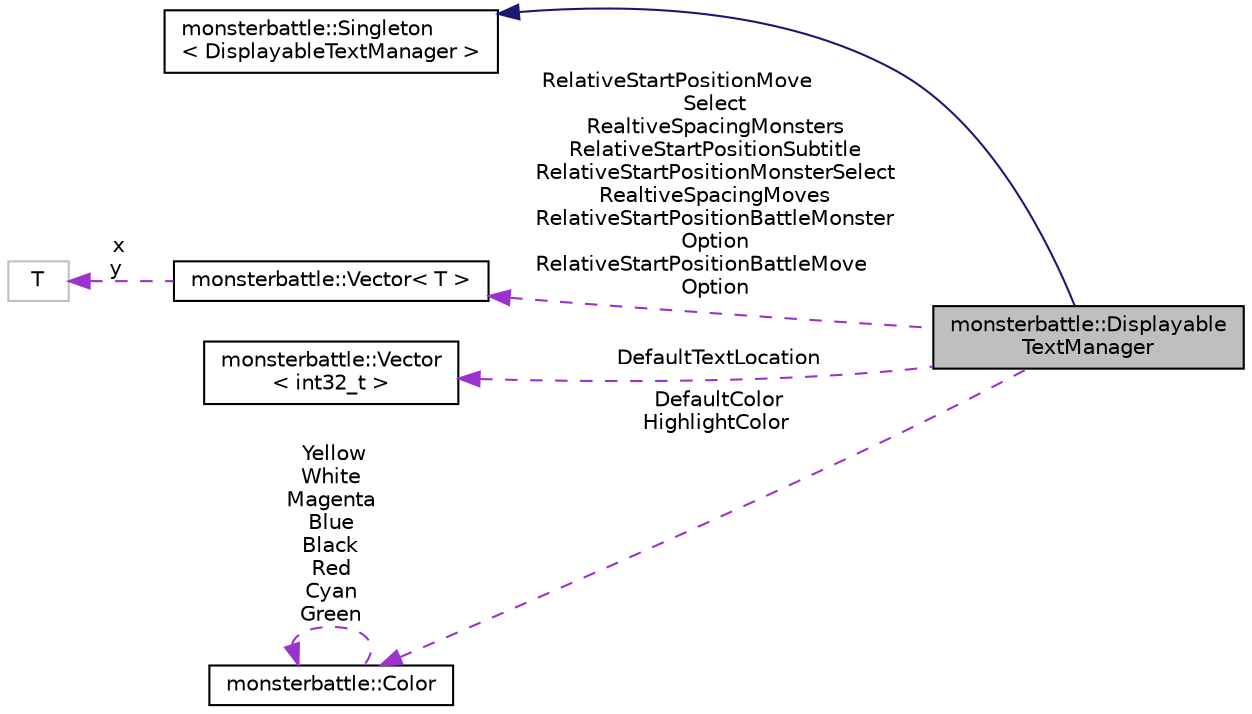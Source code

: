 digraph "monsterbattle::DisplayableTextManager"
{
  edge [fontname="Helvetica",fontsize="10",labelfontname="Helvetica",labelfontsize="10"];
  node [fontname="Helvetica",fontsize="10",shape=record];
  rankdir="LR";
  Node2 [label="monsterbattle::Displayable\lTextManager",height=0.2,width=0.4,color="black", fillcolor="grey75", style="filled", fontcolor="black"];
  Node3 -> Node2 [dir="back",color="midnightblue",fontsize="10",style="solid",fontname="Helvetica"];
  Node3 [label="monsterbattle::Singleton\l\< DisplayableTextManager \>",height=0.2,width=0.4,color="black", fillcolor="white", style="filled",URL="$structmonsterbattle_1_1Singleton.html"];
  Node4 -> Node2 [dir="back",color="darkorchid3",fontsize="10",style="dashed",label=" RelativeStartPositionMove\lSelect\nRealtiveSpacingMonsters\nRelativeStartPositionSubtitle\nRelativeStartPositionMonsterSelect\nRealtiveSpacingMoves\nRelativeStartPositionBattleMonster\lOption\nRelativeStartPositionBattleMove\lOption" ,fontname="Helvetica"];
  Node4 [label="monsterbattle::Vector\< T \>",height=0.2,width=0.4,color="black", fillcolor="white", style="filled",URL="$structmonsterbattle_1_1Vector.html"];
  Node5 -> Node4 [dir="back",color="darkorchid3",fontsize="10",style="dashed",label=" x\ny" ,fontname="Helvetica"];
  Node5 [label="T",height=0.2,width=0.4,color="grey75", fillcolor="white", style="filled"];
  Node6 -> Node2 [dir="back",color="darkorchid3",fontsize="10",style="dashed",label=" DefaultTextLocation" ,fontname="Helvetica"];
  Node6 [label="monsterbattle::Vector\l\< int32_t \>",height=0.2,width=0.4,color="black", fillcolor="white", style="filled",URL="$structmonsterbattle_1_1Vector.html"];
  Node7 -> Node2 [dir="back",color="darkorchid3",fontsize="10",style="dashed",label=" DefaultColor\nHighlightColor" ,fontname="Helvetica"];
  Node7 [label="monsterbattle::Color",height=0.2,width=0.4,color="black", fillcolor="white", style="filled",URL="$structmonsterbattle_1_1Color.html"];
  Node7 -> Node7 [dir="back",color="darkorchid3",fontsize="10",style="dashed",label=" Yellow\nWhite\nMagenta\nBlue\nBlack\nRed\nCyan\nGreen" ,fontname="Helvetica"];
}
